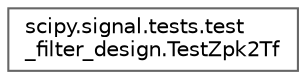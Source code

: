 digraph "Graphical Class Hierarchy"
{
 // LATEX_PDF_SIZE
  bgcolor="transparent";
  edge [fontname=Helvetica,fontsize=10,labelfontname=Helvetica,labelfontsize=10];
  node [fontname=Helvetica,fontsize=10,shape=box,height=0.2,width=0.4];
  rankdir="LR";
  Node0 [id="Node000000",label="scipy.signal.tests.test\l_filter_design.TestZpk2Tf",height=0.2,width=0.4,color="grey40", fillcolor="white", style="filled",URL="$d1/d61/classscipy_1_1signal_1_1tests_1_1test__filter__design_1_1TestZpk2Tf.html",tooltip=" "];
}
